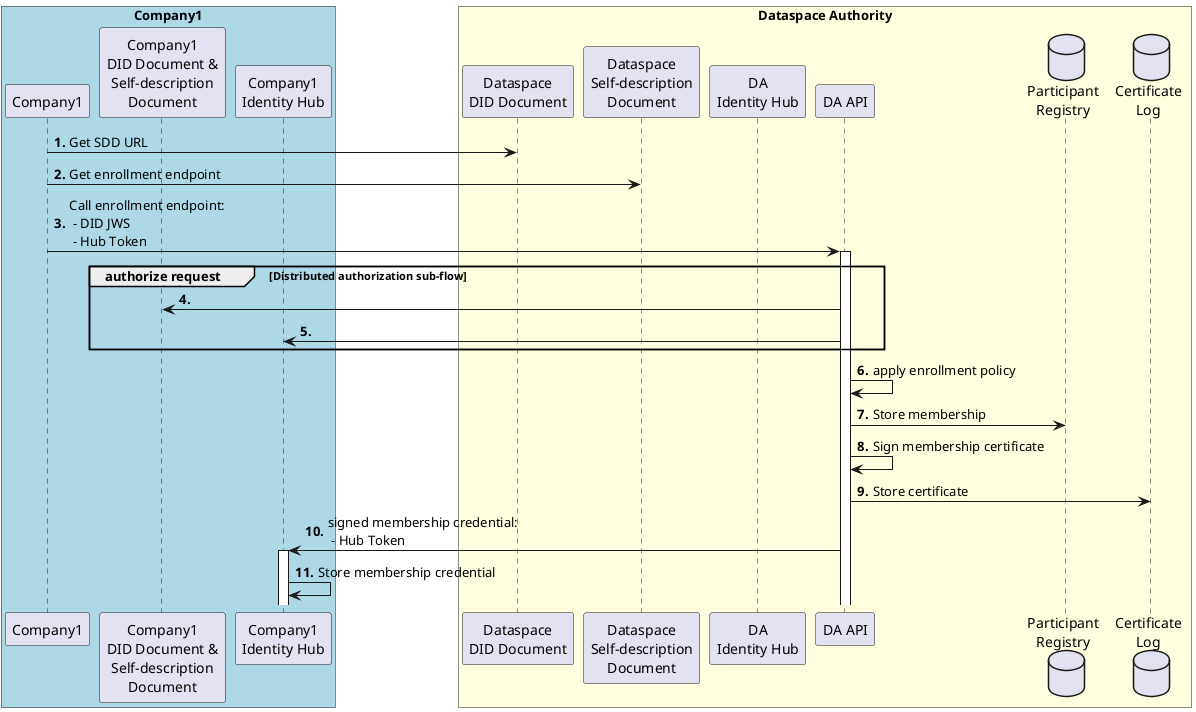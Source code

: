 @startuml
autonumber "<b>0'.'"
box "Company1" #LightBlue
Participant Company1
Participant "Company1\nDID Document &\nSelf-description\nDocument" as DID1
Participant "Company1\nIdentity Hub" as IDHUB1
end box
box "Dataspace Authority" #LightYellow
Participant "Dataspace\nDID Document" as DID0
Participant "Dataspace\nSelf-description\nDocument" as SDD0
Participant "DA\nIdentity Hub" as IDHUB0
Participant "DA API" as DA
Database "Participant\nRegistry" as Registry
Database "Certificate\nLog" as CertLog
end box

Company1 -> DID0: Get SDD URL
Company1 -> SDD0: Get enrollment endpoint
Company1 -> DA ++: Call enrollment endpoint:\n - DID JWS\n - Hub Token
group authorize request [Distributed authorization sub-flow]
  DA -> DID1
  DA -> IDHUB1
end
DA -> DA: apply enrollment policy
DA -> Registry: Store membership
DA -> DA: Sign membership certificate
DA -> CertLog: Store certificate
DA -> IDHUB1 ++: signed membership credential:\n - Hub Token
IDHUB1 -> IDHUB1: Store membership credential

@enduml